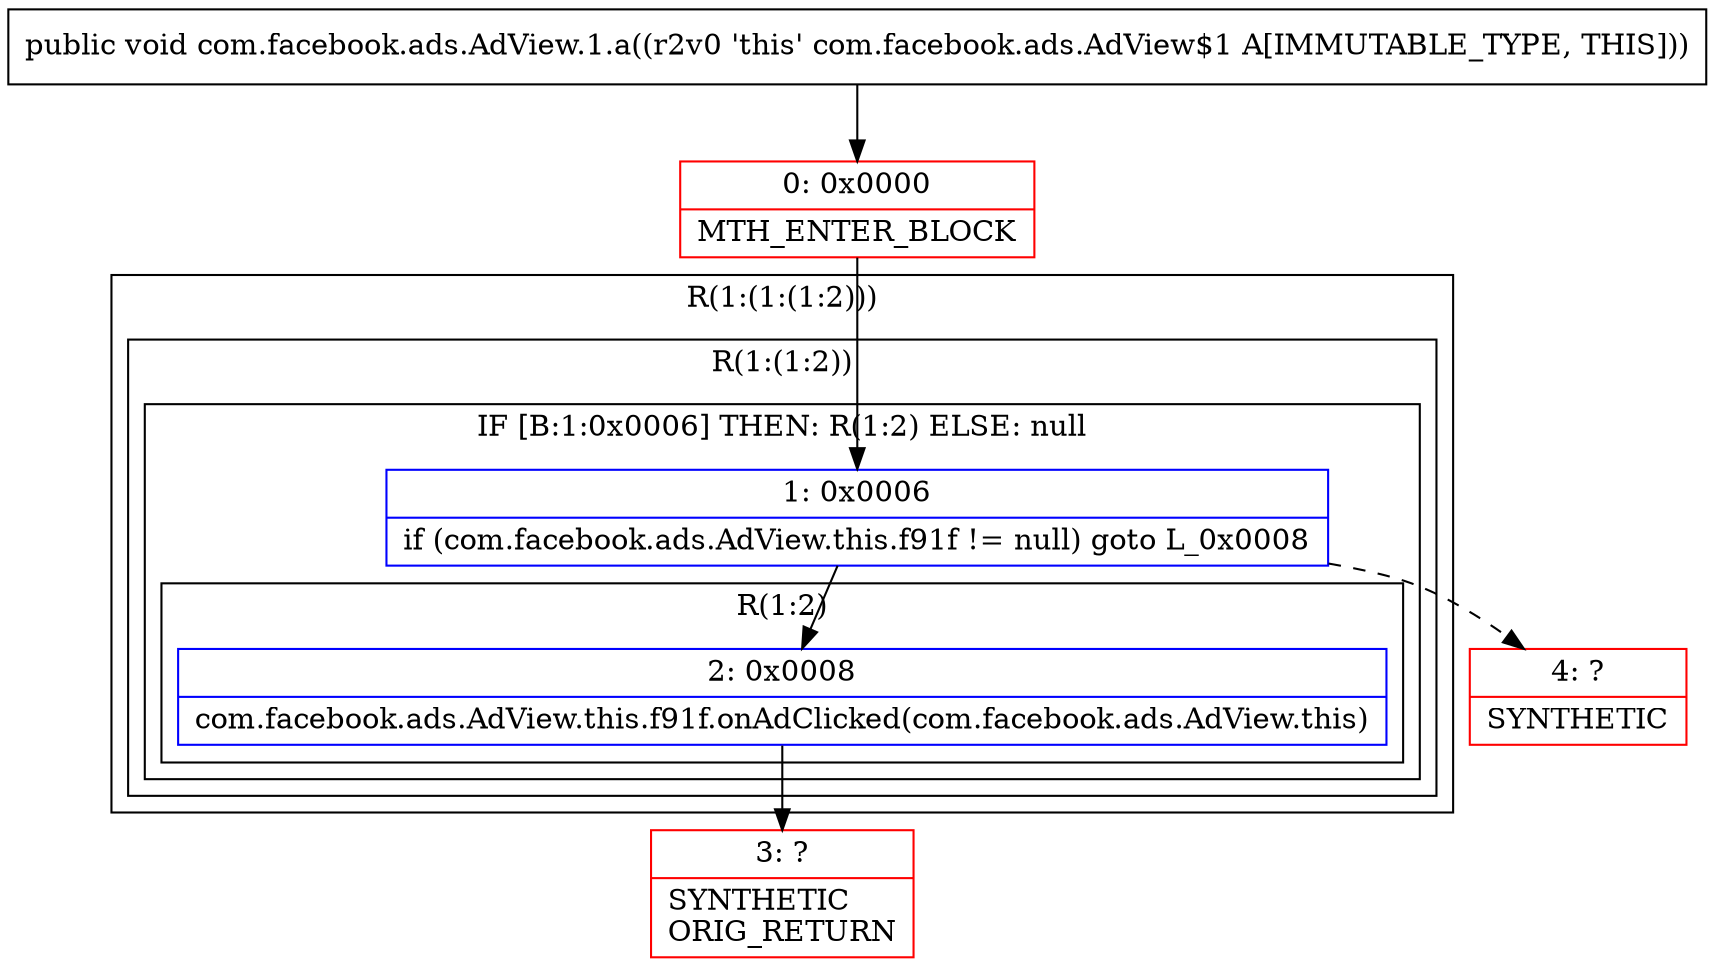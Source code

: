 digraph "CFG forcom.facebook.ads.AdView.1.a()V" {
subgraph cluster_Region_722347375 {
label = "R(1:(1:(1:2)))";
node [shape=record,color=blue];
subgraph cluster_Region_1020961232 {
label = "R(1:(1:2))";
node [shape=record,color=blue];
subgraph cluster_IfRegion_1260300167 {
label = "IF [B:1:0x0006] THEN: R(1:2) ELSE: null";
node [shape=record,color=blue];
Node_1 [shape=record,label="{1\:\ 0x0006|if (com.facebook.ads.AdView.this.f91f != null) goto L_0x0008\l}"];
subgraph cluster_Region_247949608 {
label = "R(1:2)";
node [shape=record,color=blue];
Node_2 [shape=record,label="{2\:\ 0x0008|com.facebook.ads.AdView.this.f91f.onAdClicked(com.facebook.ads.AdView.this)\l}"];
}
}
}
}
Node_0 [shape=record,color=red,label="{0\:\ 0x0000|MTH_ENTER_BLOCK\l}"];
Node_3 [shape=record,color=red,label="{3\:\ ?|SYNTHETIC\lORIG_RETURN\l}"];
Node_4 [shape=record,color=red,label="{4\:\ ?|SYNTHETIC\l}"];
MethodNode[shape=record,label="{public void com.facebook.ads.AdView.1.a((r2v0 'this' com.facebook.ads.AdView$1 A[IMMUTABLE_TYPE, THIS])) }"];
MethodNode -> Node_0;
Node_1 -> Node_2;
Node_1 -> Node_4[style=dashed];
Node_2 -> Node_3;
Node_0 -> Node_1;
}

